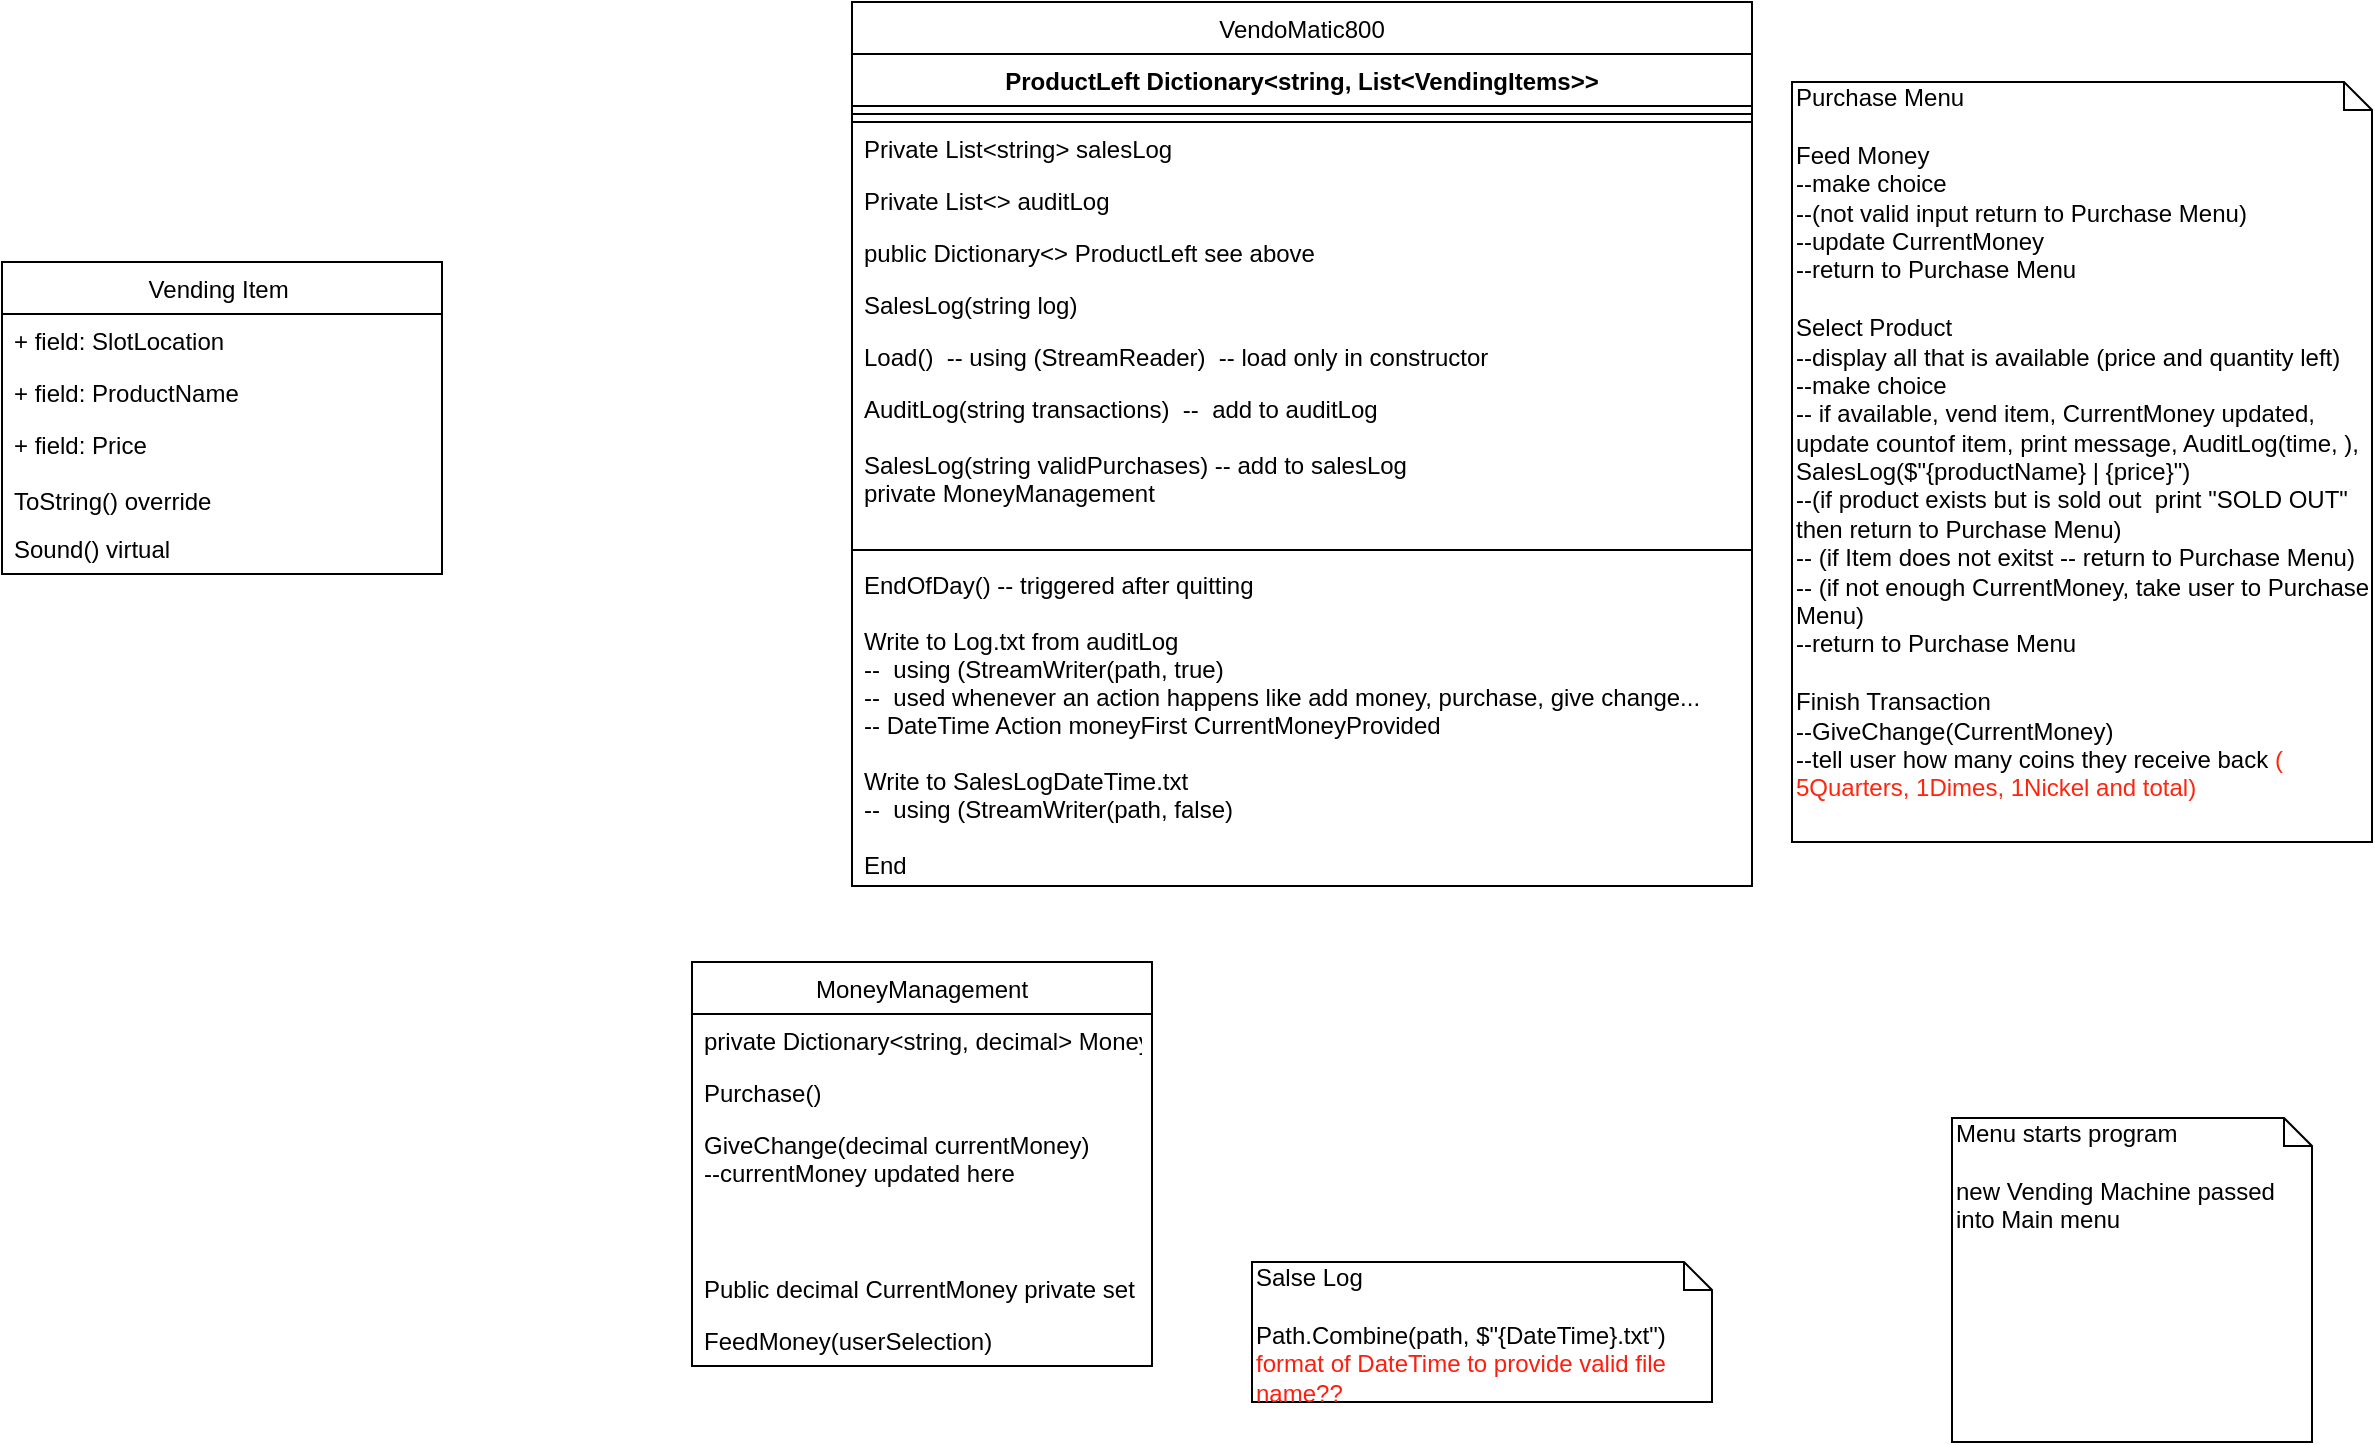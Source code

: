 <mxfile version="13.0.3" type="device"><diagram name="Page-1" id="9f46799a-70d6-7492-0946-bef42562c5a5"><mxGraphModel dx="1086" dy="806" grid="1" gridSize="10" guides="1" tooltips="1" connect="1" arrows="1" fold="1" page="1" pageScale="1" pageWidth="1100" pageHeight="850" background="#ffffff" math="0" shadow="0"><root><mxCell id="0"/><mxCell id="1" parent="0"/><mxCell id="4EU_5Ofcw7x6zr4JRwky-2" value="Vending Item " style="swimlane;fontStyle=0;childLayout=stackLayout;horizontal=1;startSize=26;fillColor=none;horizontalStack=0;resizeParent=1;resizeParentMax=0;resizeLast=0;collapsible=1;marginBottom=0;" parent="1" vertex="1"><mxGeometry x="185" y="170" width="220" height="156" as="geometry"/></mxCell><mxCell id="4EU_5Ofcw7x6zr4JRwky-3" value="+ field: SlotLocation" style="text;strokeColor=none;fillColor=none;align=left;verticalAlign=top;spacingLeft=4;spacingRight=4;overflow=hidden;rotatable=0;points=[[0,0.5],[1,0.5]];portConstraint=eastwest;" parent="4EU_5Ofcw7x6zr4JRwky-2" vertex="1"><mxGeometry y="26" width="220" height="26" as="geometry"/></mxCell><mxCell id="4EU_5Ofcw7x6zr4JRwky-4" value="+ field: ProductName" style="text;strokeColor=none;fillColor=none;align=left;verticalAlign=top;spacingLeft=4;spacingRight=4;overflow=hidden;rotatable=0;points=[[0,0.5],[1,0.5]];portConstraint=eastwest;" parent="4EU_5Ofcw7x6zr4JRwky-2" vertex="1"><mxGeometry y="52" width="220" height="26" as="geometry"/></mxCell><mxCell id="4EU_5Ofcw7x6zr4JRwky-5" value="+ field: Price&#10;&#10;ToString() override" style="text;strokeColor=none;fillColor=none;align=left;verticalAlign=top;spacingLeft=4;spacingRight=4;overflow=hidden;rotatable=0;points=[[0,0.5],[1,0.5]];portConstraint=eastwest;" parent="4EU_5Ofcw7x6zr4JRwky-2" vertex="1"><mxGeometry y="78" width="220" height="52" as="geometry"/></mxCell><mxCell id="4EU_5Ofcw7x6zr4JRwky-56" value="Sound() virtual" style="text;strokeColor=none;fillColor=none;align=left;verticalAlign=top;spacingLeft=4;spacingRight=4;overflow=hidden;rotatable=0;points=[[0,0.5],[1,0.5]];portConstraint=eastwest;" parent="4EU_5Ofcw7x6zr4JRwky-2" vertex="1"><mxGeometry y="130" width="220" height="26" as="geometry"/></mxCell><mxCell id="4EU_5Ofcw7x6zr4JRwky-36" value="MoneyManagement" style="swimlane;fontStyle=0;childLayout=stackLayout;horizontal=1;startSize=26;fillColor=none;horizontalStack=0;resizeParent=1;resizeParentMax=0;resizeLast=0;collapsible=1;marginBottom=0;" parent="1" vertex="1"><mxGeometry x="530" y="520" width="230" height="202" as="geometry"/></mxCell><mxCell id="4EU_5Ofcw7x6zr4JRwky-53" value="private Dictionary&lt;string, decimal&gt; MoneyManagemant" style="text;strokeColor=none;fillColor=none;align=left;verticalAlign=top;spacingLeft=4;spacingRight=4;overflow=hidden;rotatable=0;points=[[0,0.5],[1,0.5]];portConstraint=eastwest;" parent="4EU_5Ofcw7x6zr4JRwky-36" vertex="1"><mxGeometry y="26" width="230" height="26" as="geometry"/></mxCell><mxCell id="4EU_5Ofcw7x6zr4JRwky-37" value="Purchase()" style="text;strokeColor=none;fillColor=none;align=left;verticalAlign=top;spacingLeft=4;spacingRight=4;overflow=hidden;rotatable=0;points=[[0,0.5],[1,0.5]];portConstraint=eastwest;" parent="4EU_5Ofcw7x6zr4JRwky-36" vertex="1"><mxGeometry y="52" width="230" height="26" as="geometry"/></mxCell><mxCell id="4EU_5Ofcw7x6zr4JRwky-38" value="GiveChange(decimal currentMoney)&#10;--currentMoney updated here" style="text;strokeColor=none;fillColor=none;align=left;verticalAlign=top;spacingLeft=4;spacingRight=4;overflow=hidden;rotatable=0;points=[[0,0.5],[1,0.5]];portConstraint=eastwest;" parent="4EU_5Ofcw7x6zr4JRwky-36" vertex="1"><mxGeometry y="78" width="230" height="72" as="geometry"/></mxCell><mxCell id="4EU_5Ofcw7x6zr4JRwky-39" value="Public decimal CurrentMoney private set&#10;" style="text;strokeColor=none;fillColor=none;align=left;verticalAlign=top;spacingLeft=4;spacingRight=4;overflow=hidden;rotatable=0;points=[[0,0.5],[1,0.5]];portConstraint=eastwest;" parent="4EU_5Ofcw7x6zr4JRwky-36" vertex="1"><mxGeometry y="150" width="230" height="26" as="geometry"/></mxCell><mxCell id="4EU_5Ofcw7x6zr4JRwky-52" value="FeedMoney(userSelection) " style="text;strokeColor=none;fillColor=none;align=left;verticalAlign=top;spacingLeft=4;spacingRight=4;overflow=hidden;rotatable=0;points=[[0,0.5],[1,0.5]];portConstraint=eastwest;" parent="4EU_5Ofcw7x6zr4JRwky-36" vertex="1"><mxGeometry y="176" width="230" height="26" as="geometry"/></mxCell><mxCell id="4EU_5Ofcw7x6zr4JRwky-55" value="Purchase Menu&lt;br&gt;&lt;br&gt;Feed Money&lt;br&gt;--make choice&lt;br&gt;--(not valid input return to Purchase Menu)&lt;br&gt;--update CurrentMoney&lt;br&gt;--return to Purchase Menu&lt;br&gt;&lt;br&gt;Select Product&lt;br&gt;--display all that is available (price and quantity left)&lt;br&gt;--make choice&lt;br&gt;-- if available, vend item, CurrentMoney updated, update countof item, print message, AuditLog(time, ), SalesLog($&quot;{productName} | {price}&quot;)&lt;br&gt;--(if product exists but is sold out&amp;nbsp; print &quot;SOLD OUT&quot; then return to Purchase Menu)&lt;br&gt;-- (if Item does not exitst -- return to Purchase Menu)&lt;br&gt;-- (if not enough CurrentMoney, take user to Purchase Menu)&lt;br&gt;--return to Purchase Menu&lt;br&gt;&lt;br&gt;Finish Transaction&lt;br&gt;--GiveChange(CurrentMoney)&lt;br&gt;--tell user how many coins they receive back &lt;font color=&quot;#ff250d&quot;&gt;( 5Quarters, 1Dimes, 1Nickel and total)&lt;/font&gt;" style="shape=note;whiteSpace=wrap;html=1;size=14;verticalAlign=top;align=left;spacingTop=-6;" parent="1" vertex="1"><mxGeometry x="1080" y="80" width="290" height="380" as="geometry"/></mxCell><mxCell id="4EU_5Ofcw7x6zr4JRwky-59" value="Salse Log&lt;br&gt;&lt;br&gt;Path.Combine(path, $&quot;{DateTime}.txt&quot;)&lt;br&gt;&lt;font color=&quot;#ff1d0d&quot;&gt;format of DateTime to provide valid file name??&lt;/font&gt;" style="shape=note;whiteSpace=wrap;html=1;size=14;verticalAlign=top;align=left;spacingTop=-6;" parent="1" vertex="1"><mxGeometry x="810" y="670" width="230" height="70" as="geometry"/></mxCell><mxCell id="4EU_5Ofcw7x6zr4JRwky-28" value="VendoMatic800" style="swimlane;fontStyle=0;childLayout=stackLayout;horizontal=1;startSize=26;fillColor=none;horizontalStack=0;resizeParent=1;resizeParentMax=0;resizeLast=0;collapsible=1;marginBottom=0;" parent="1" vertex="1"><mxGeometry x="610" y="40" width="450" height="442" as="geometry"/></mxCell><mxCell id="4EU_5Ofcw7x6zr4JRwky-41" value="ProductLeft Dictionary&lt;string, List&lt;VendingItems&gt;&gt;" style="swimlane;fontStyle=1;align=center;verticalAlign=top;childLayout=stackLayout;horizontal=1;startSize=26;horizontalStack=0;resizeParent=1;resizeParentMax=0;resizeLast=0;collapsible=1;marginBottom=0;" parent="4EU_5Ofcw7x6zr4JRwky-28" vertex="1"><mxGeometry y="26" width="450" height="34" as="geometry"/></mxCell><mxCell id="4EU_5Ofcw7x6zr4JRwky-43" value="" style="line;strokeWidth=1;fillColor=none;align=left;verticalAlign=middle;spacingTop=-1;spacingLeft=3;spacingRight=3;rotatable=0;labelPosition=right;points=[];portConstraint=eastwest;" parent="4EU_5Ofcw7x6zr4JRwky-41" vertex="1"><mxGeometry y="26" width="450" height="8" as="geometry"/></mxCell><mxCell id="4EU_5Ofcw7x6zr4JRwky-30" value="Private List&lt;string&gt; salesLog" style="text;strokeColor=none;fillColor=none;align=left;verticalAlign=top;spacingLeft=4;spacingRight=4;overflow=hidden;rotatable=0;points=[[0,0.5],[1,0.5]];portConstraint=eastwest;" parent="4EU_5Ofcw7x6zr4JRwky-28" vertex="1"><mxGeometry y="60" width="450" height="26" as="geometry"/></mxCell><mxCell id="4EU_5Ofcw7x6zr4JRwky-57" value="Private List&lt;&gt; auditLog" style="text;strokeColor=none;fillColor=none;align=left;verticalAlign=top;spacingLeft=4;spacingRight=4;overflow=hidden;rotatable=0;points=[[0,0.5],[1,0.5]];portConstraint=eastwest;" parent="4EU_5Ofcw7x6zr4JRwky-28" vertex="1"><mxGeometry y="86" width="450" height="26" as="geometry"/></mxCell><mxCell id="4EU_5Ofcw7x6zr4JRwky-64" value="public Dictionary&lt;&gt; ProductLeft see above" style="text;strokeColor=none;fillColor=none;align=left;verticalAlign=top;spacingLeft=4;spacingRight=4;overflow=hidden;rotatable=0;points=[[0,0.5],[1,0.5]];portConstraint=eastwest;" parent="4EU_5Ofcw7x6zr4JRwky-28" vertex="1"><mxGeometry y="112" width="450" height="26" as="geometry"/></mxCell><mxCell id="4EU_5Ofcw7x6zr4JRwky-60" value="SalesLog(string log)" style="text;strokeColor=none;fillColor=none;align=left;verticalAlign=top;spacingLeft=4;spacingRight=4;overflow=hidden;rotatable=0;points=[[0,0.5],[1,0.5]];portConstraint=eastwest;" parent="4EU_5Ofcw7x6zr4JRwky-28" vertex="1"><mxGeometry y="138" width="450" height="26" as="geometry"/></mxCell><mxCell id="4EU_5Ofcw7x6zr4JRwky-31" value="Load()  -- using (StreamReader)  -- load only in constructor&#10; " style="text;strokeColor=none;fillColor=none;align=left;verticalAlign=top;spacingLeft=4;spacingRight=4;overflow=hidden;rotatable=0;points=[[0,0.5],[1,0.5]];portConstraint=eastwest;" parent="4EU_5Ofcw7x6zr4JRwky-28" vertex="1"><mxGeometry y="164" width="450" height="26" as="geometry"/></mxCell><mxCell id="4EU_5Ofcw7x6zr4JRwky-33" value="AuditLog(string transactions)  --  add to auditLog" style="text;strokeColor=none;fillColor=none;align=left;verticalAlign=top;spacingLeft=4;spacingRight=4;overflow=hidden;rotatable=0;points=[[0,0.5],[1,0.5]];portConstraint=eastwest;" parent="4EU_5Ofcw7x6zr4JRwky-28" vertex="1"><mxGeometry y="190" width="450" height="28" as="geometry"/></mxCell><mxCell id="4EU_5Ofcw7x6zr4JRwky-62" value="SalesLog(string validPurchases) -- add to salesLog&#10;private MoneyManagement " style="text;strokeColor=none;fillColor=none;align=left;verticalAlign=top;spacingLeft=4;spacingRight=4;overflow=hidden;rotatable=0;points=[[0,0.5],[1,0.5]];portConstraint=eastwest;" parent="4EU_5Ofcw7x6zr4JRwky-28" vertex="1"><mxGeometry y="218" width="450" height="52" as="geometry"/></mxCell><mxCell id="4EU_5Ofcw7x6zr4JRwky-65" value="" style="line;strokeWidth=1;fillColor=none;align=left;verticalAlign=middle;spacingTop=-1;spacingLeft=3;spacingRight=3;rotatable=0;labelPosition=right;points=[];portConstraint=eastwest;" parent="4EU_5Ofcw7x6zr4JRwky-28" vertex="1"><mxGeometry y="270" width="450" height="8" as="geometry"/></mxCell><mxCell id="4EU_5Ofcw7x6zr4JRwky-61" value="EndOfDay() -- triggered after quitting&#10;&#10;Write to Log.txt from auditLog&#10;--  using (StreamWriter(path, true)  &#10;--  used whenever an action happens like add money, purchase, give change...&#10;-- DateTime Action moneyFirst CurrentMoneyProvided&#10;&#10;Write to SalesLogDateTime.txt&#10;--  using (StreamWriter(path, false) &#10;&#10;End&#10;&#10;" style="text;strokeColor=none;fillColor=none;align=left;verticalAlign=top;spacingLeft=4;spacingRight=4;overflow=hidden;rotatable=0;points=[[0,0.5],[1,0.5]];portConstraint=eastwest;" parent="4EU_5Ofcw7x6zr4JRwky-28" vertex="1"><mxGeometry y="278" width="450" height="164" as="geometry"/></mxCell><mxCell id="4EU_5Ofcw7x6zr4JRwky-66" value="Menu starts program&lt;br&gt;&lt;br&gt;new Vending Machine passed into Main menu" style="shape=note;whiteSpace=wrap;html=1;size=14;verticalAlign=top;align=left;spacingTop=-6;" parent="1" vertex="1"><mxGeometry x="1160" y="598" width="180" height="162" as="geometry"/></mxCell></root></mxGraphModel></diagram></mxfile>